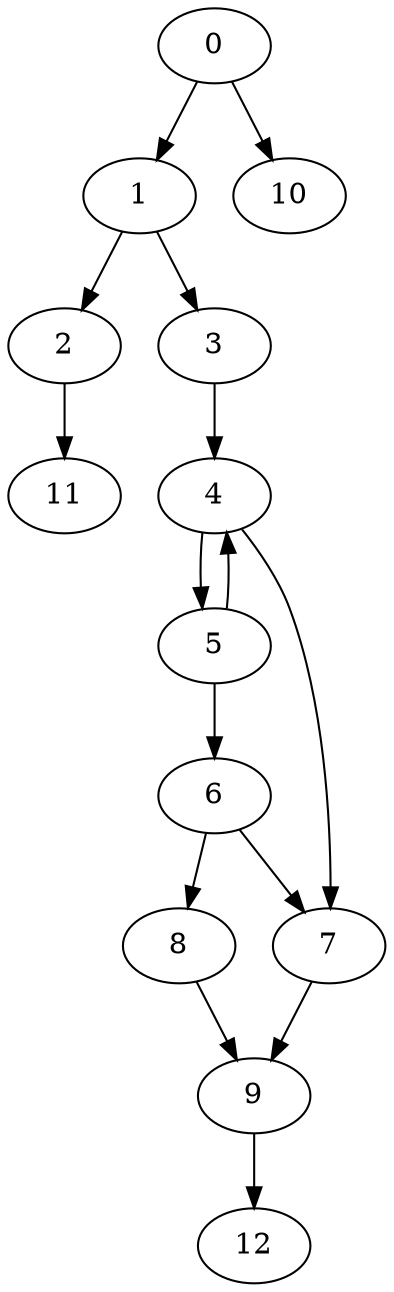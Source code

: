 digraph {
	0
	1
	2
	3
	4
	5
	6
	7
	8
	9
	10
	11
	12
	2 -> 11
	9 -> 12
	1 -> 3
	4 -> 7
	6 -> 7
	6 -> 8
	0 -> 10
	7 -> 9
	8 -> 9
	0 -> 1
	1 -> 2
	3 -> 4
	5 -> 4
	4 -> 5
	5 -> 6
}
